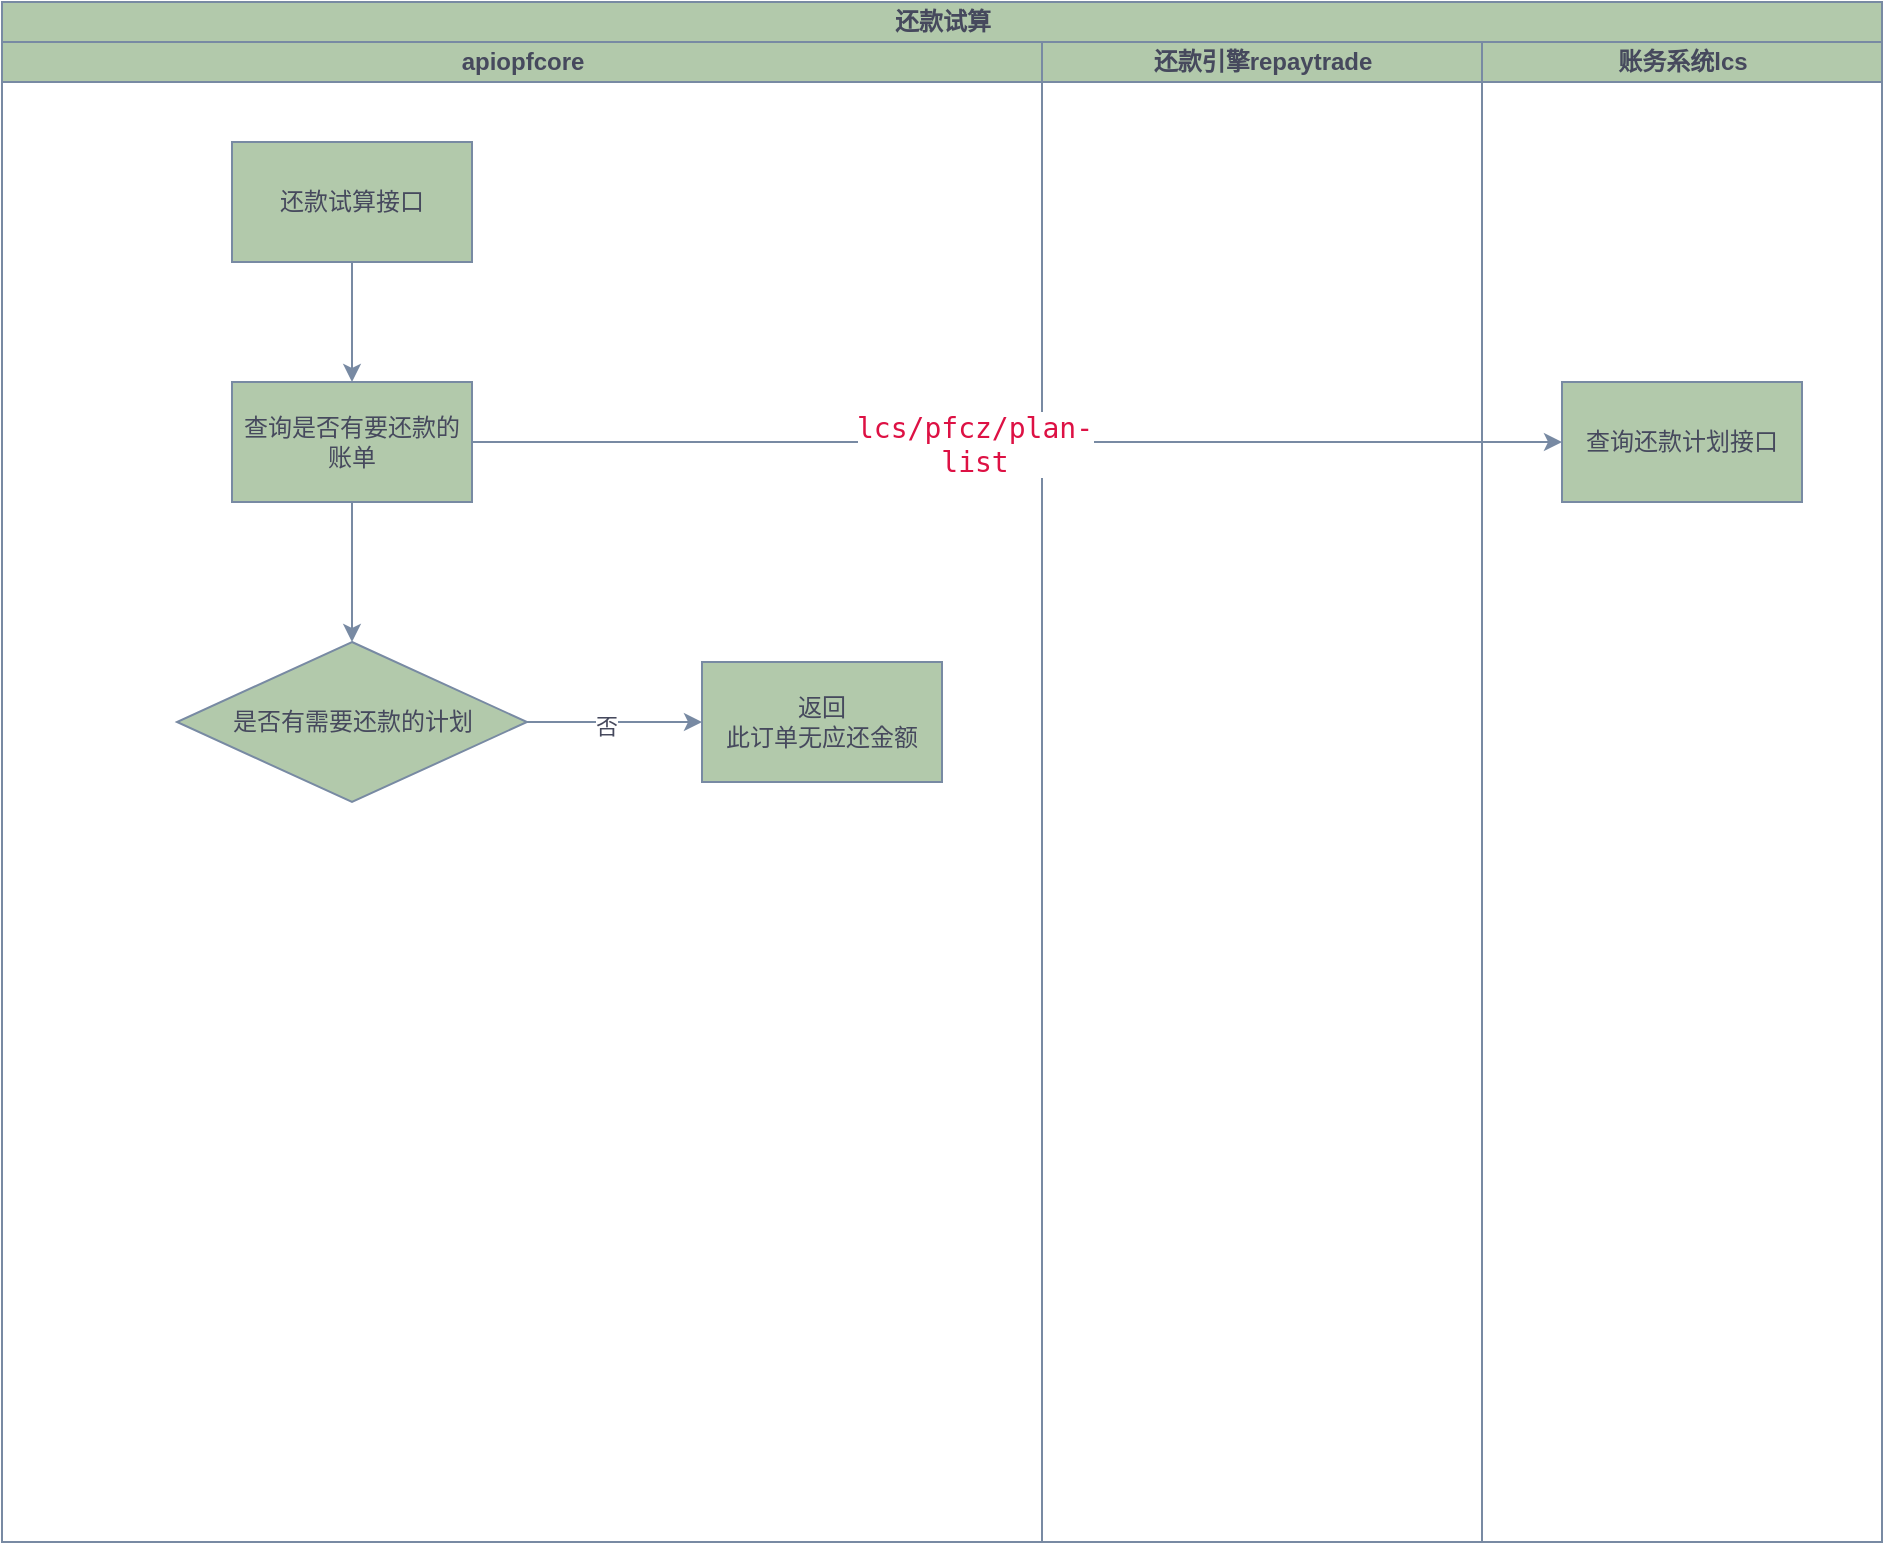 <mxfile version="24.6.4" type="github">
  <diagram id="prtHgNgQTEPvFCAcTncT" name="Page-1">
    <mxGraphModel dx="1258" dy="751" grid="1" gridSize="10" guides="1" tooltips="1" connect="1" arrows="1" fold="1" page="1" pageScale="1" pageWidth="827" pageHeight="1169" math="0" shadow="0">
      <root>
        <mxCell id="0" />
        <mxCell id="1" parent="0" />
        <mxCell id="4XdVAq216Ocn9cHO9VWG-1" value="还款试算" style="swimlane;childLayout=stackLayout;resizeParent=1;resizeParentMax=0;startSize=20;html=1;labelBackgroundColor=none;fillColor=#B2C9AB;strokeColor=#788AA3;fontColor=#46495D;" vertex="1" parent="1">
          <mxGeometry x="110.0" y="120" width="940" height="770" as="geometry" />
        </mxCell>
        <mxCell id="4XdVAq216Ocn9cHO9VWG-2" value="apiopfcore" style="swimlane;startSize=20;html=1;labelBackgroundColor=none;fillColor=#B2C9AB;strokeColor=#788AA3;fontColor=#46495D;" vertex="1" parent="4XdVAq216Ocn9cHO9VWG-1">
          <mxGeometry y="20" width="520" height="750" as="geometry" />
        </mxCell>
        <mxCell id="4XdVAq216Ocn9cHO9VWG-7" value="" style="edgeStyle=orthogonalEdgeStyle;rounded=0;orthogonalLoop=1;jettySize=auto;html=1;strokeColor=#788AA3;fontColor=#46495D;fillColor=#B2C9AB;" edge="1" parent="4XdVAq216Ocn9cHO9VWG-2" source="4XdVAq216Ocn9cHO9VWG-5" target="4XdVAq216Ocn9cHO9VWG-6">
          <mxGeometry relative="1" as="geometry" />
        </mxCell>
        <mxCell id="4XdVAq216Ocn9cHO9VWG-5" value="还款试算接口" style="rounded=0;whiteSpace=wrap;html=1;labelBackgroundColor=none;fillColor=#B2C9AB;strokeColor=#788AA3;fontColor=#46495D;" vertex="1" parent="4XdVAq216Ocn9cHO9VWG-2">
          <mxGeometry x="115.0" y="50" width="120" height="60" as="geometry" />
        </mxCell>
        <mxCell id="4XdVAq216Ocn9cHO9VWG-12" value="" style="edgeStyle=orthogonalEdgeStyle;rounded=0;orthogonalLoop=1;jettySize=auto;html=1;strokeColor=#788AA3;fontColor=#46495D;fillColor=#B2C9AB;" edge="1" parent="4XdVAq216Ocn9cHO9VWG-2" source="4XdVAq216Ocn9cHO9VWG-6" target="4XdVAq216Ocn9cHO9VWG-11">
          <mxGeometry relative="1" as="geometry" />
        </mxCell>
        <mxCell id="4XdVAq216Ocn9cHO9VWG-6" value="查询是否有要还款的账单" style="whiteSpace=wrap;html=1;fillColor=#B2C9AB;strokeColor=#788AA3;fontColor=#46495D;rounded=0;labelBackgroundColor=none;" vertex="1" parent="4XdVAq216Ocn9cHO9VWG-2">
          <mxGeometry x="115.0" y="170" width="120" height="60" as="geometry" />
        </mxCell>
        <mxCell id="4XdVAq216Ocn9cHO9VWG-14" value="" style="edgeStyle=orthogonalEdgeStyle;rounded=0;orthogonalLoop=1;jettySize=auto;html=1;strokeColor=#788AA3;fontColor=#46495D;fillColor=#B2C9AB;" edge="1" parent="4XdVAq216Ocn9cHO9VWG-2" source="4XdVAq216Ocn9cHO9VWG-11" target="4XdVAq216Ocn9cHO9VWG-13">
          <mxGeometry relative="1" as="geometry" />
        </mxCell>
        <mxCell id="4XdVAq216Ocn9cHO9VWG-15" value="否" style="edgeLabel;html=1;align=center;verticalAlign=middle;resizable=0;points=[];strokeColor=#788AA3;fontColor=#46495D;fillColor=#B2C9AB;" vertex="1" connectable="0" parent="4XdVAq216Ocn9cHO9VWG-14">
          <mxGeometry x="-0.105" y="-2" relative="1" as="geometry">
            <mxPoint as="offset" />
          </mxGeometry>
        </mxCell>
        <mxCell id="4XdVAq216Ocn9cHO9VWG-11" value="是否有需要还款的计划" style="rhombus;whiteSpace=wrap;html=1;fillColor=#B2C9AB;strokeColor=#788AA3;fontColor=#46495D;rounded=0;labelBackgroundColor=none;" vertex="1" parent="4XdVAq216Ocn9cHO9VWG-2">
          <mxGeometry x="87.5" y="300" width="175" height="80" as="geometry" />
        </mxCell>
        <mxCell id="4XdVAq216Ocn9cHO9VWG-13" value="返回&lt;div&gt;此订单无应还金额&lt;/div&gt;" style="whiteSpace=wrap;html=1;fillColor=#B2C9AB;strokeColor=#788AA3;fontColor=#46495D;rounded=0;labelBackgroundColor=none;" vertex="1" parent="4XdVAq216Ocn9cHO9VWG-2">
          <mxGeometry x="350" y="310" width="120" height="60" as="geometry" />
        </mxCell>
        <mxCell id="4XdVAq216Ocn9cHO9VWG-3" value="还款引擎repaytrade" style="swimlane;startSize=20;html=1;labelBackgroundColor=none;fillColor=#B2C9AB;strokeColor=#788AA3;fontColor=#46495D;" vertex="1" parent="4XdVAq216Ocn9cHO9VWG-1">
          <mxGeometry x="520" y="20" width="220" height="750" as="geometry" />
        </mxCell>
        <mxCell id="4XdVAq216Ocn9cHO9VWG-4" value="账务系统lcs" style="swimlane;startSize=20;html=1;labelBackgroundColor=none;fillColor=#B2C9AB;strokeColor=#788AA3;fontColor=#46495D;" vertex="1" parent="4XdVAq216Ocn9cHO9VWG-1">
          <mxGeometry x="740" y="20" width="200" height="750" as="geometry" />
        </mxCell>
        <mxCell id="4XdVAq216Ocn9cHO9VWG-8" value="查询还款计划接口" style="whiteSpace=wrap;html=1;fillColor=#B2C9AB;strokeColor=#788AA3;fontColor=#46495D;rounded=0;labelBackgroundColor=none;" vertex="1" parent="4XdVAq216Ocn9cHO9VWG-4">
          <mxGeometry x="40.0" y="170" width="120" height="60" as="geometry" />
        </mxCell>
        <mxCell id="4XdVAq216Ocn9cHO9VWG-9" style="edgeStyle=orthogonalEdgeStyle;rounded=0;orthogonalLoop=1;jettySize=auto;html=1;entryX=0;entryY=0.5;entryDx=0;entryDy=0;strokeColor=#788AA3;fontColor=#46495D;fillColor=#B2C9AB;" edge="1" parent="4XdVAq216Ocn9cHO9VWG-1" source="4XdVAq216Ocn9cHO9VWG-6" target="4XdVAq216Ocn9cHO9VWG-8">
          <mxGeometry relative="1" as="geometry" />
        </mxCell>
        <mxCell id="4XdVAq216Ocn9cHO9VWG-10" value="&lt;span style=&quot;color: rgb(221, 17, 68); font-family: Consolas, monospace, tahoma, Arial; font-size: 14px; text-align: left; text-wrap: wrap;&quot;&gt;lcs/pfcz/plan-list&lt;/span&gt;" style="edgeLabel;html=1;align=center;verticalAlign=middle;resizable=0;points=[];strokeColor=#788AA3;fontColor=#46495D;fillColor=#B2C9AB;" vertex="1" connectable="0" parent="4XdVAq216Ocn9cHO9VWG-9">
          <mxGeometry x="-0.078" y="-1" relative="1" as="geometry">
            <mxPoint as="offset" />
          </mxGeometry>
        </mxCell>
      </root>
    </mxGraphModel>
  </diagram>
</mxfile>
